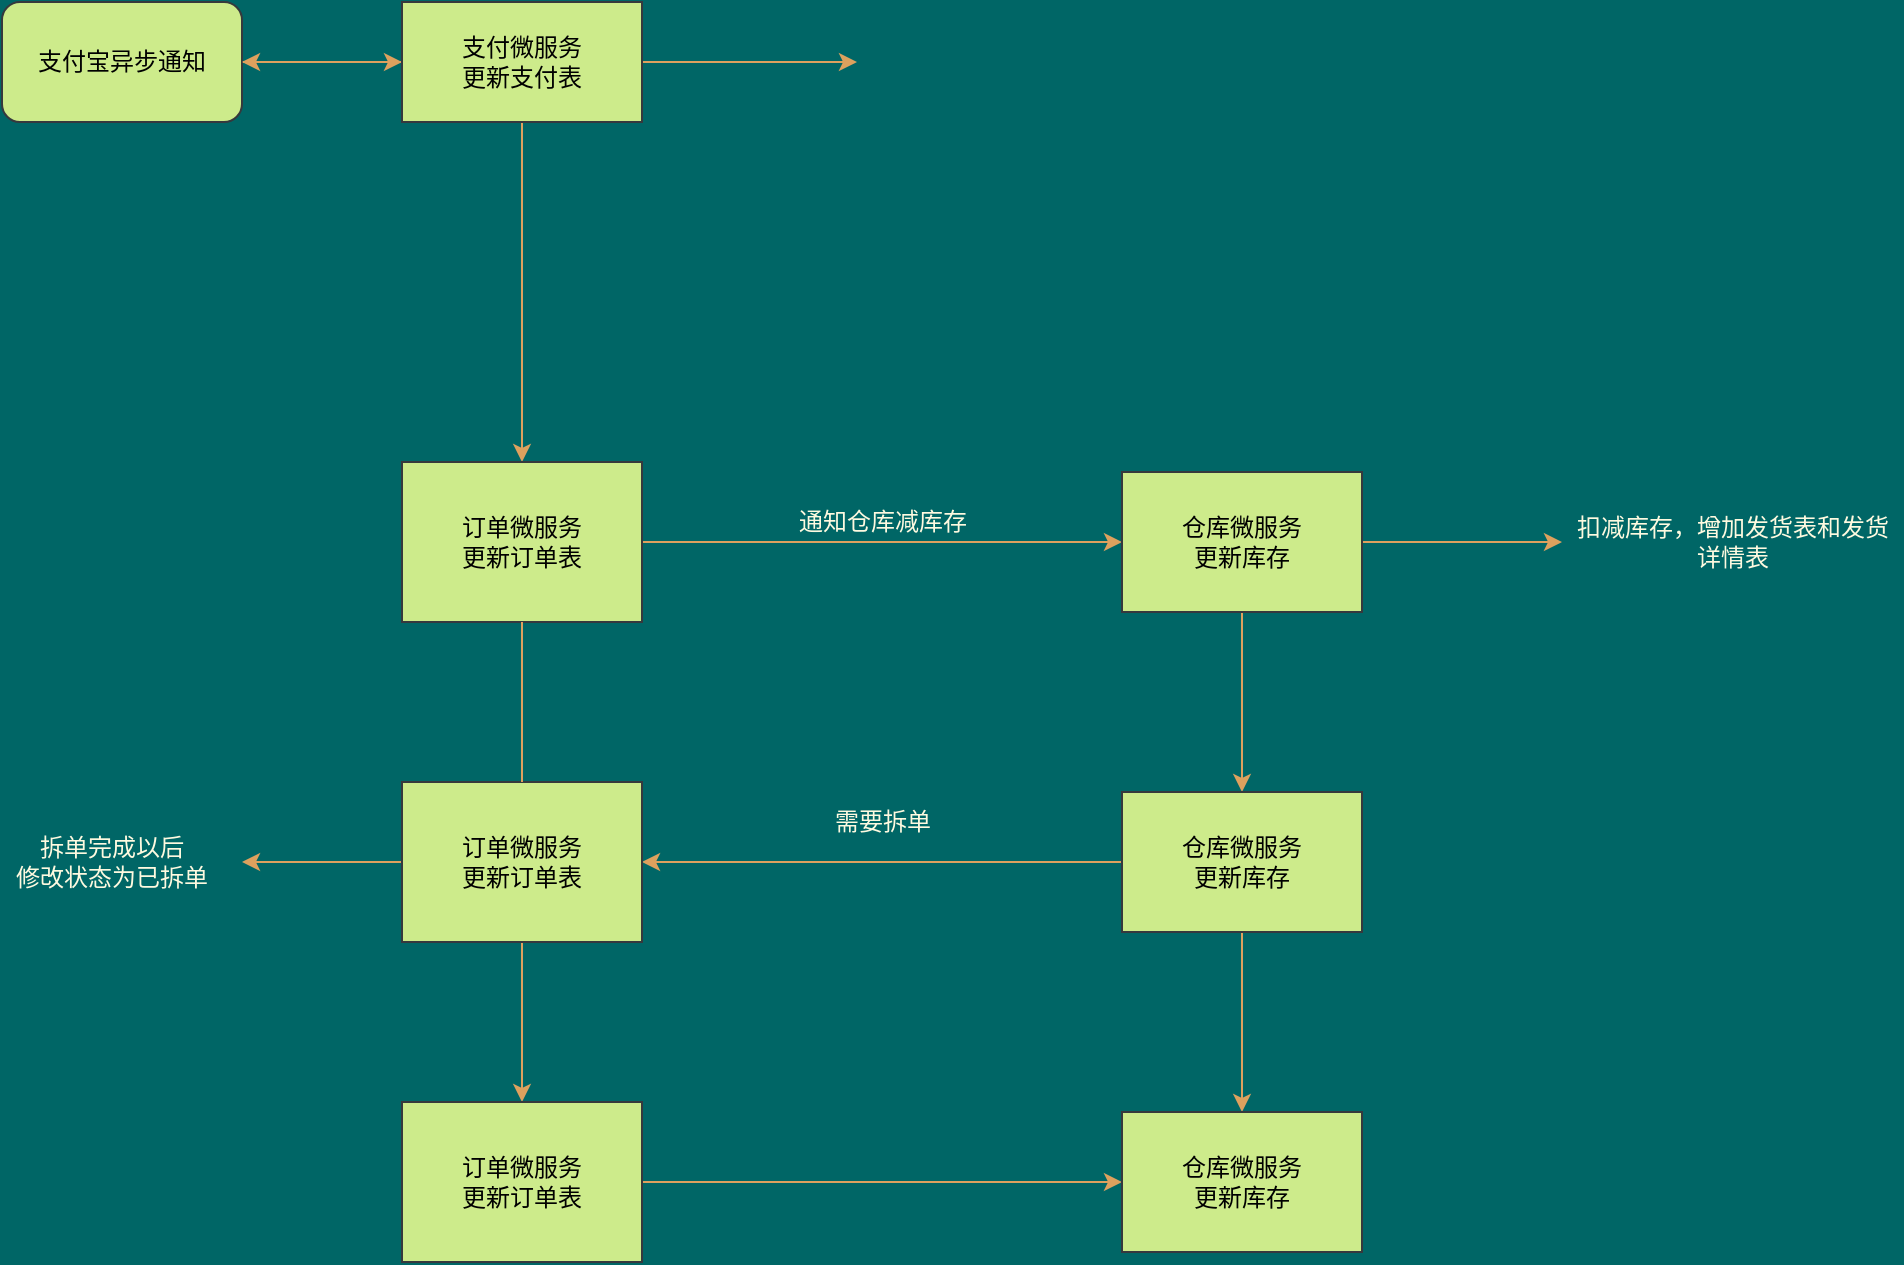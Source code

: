 <mxfile version="14.2.2" type="github">
  <diagram id="ar2vK6DzCe43jqtC_QXZ" name="第 1 页">
    <mxGraphModel dx="1346" dy="884" grid="0" gridSize="10" guides="1" tooltips="1" connect="1" arrows="1" fold="1" page="1" pageScale="1" pageWidth="2000" pageHeight="2500" background="#006666" math="0" shadow="0">
      <root>
        <object label="" id="0">
          <mxCell />
        </object>
        <mxCell id="1" parent="0" />
        <mxCell id="26NzWRgqNHz8Nd0e5YAE-2" value="" style="edgeStyle=orthogonalEdgeStyle;orthogonalLoop=1;jettySize=auto;html=1;strokeColor=#DDA15E;fontColor=#FEFAE0;labelBackgroundColor=#283618;" parent="1" source="_QPw_0OSD-xxOuF4TyRC-1" target="26NzWRgqNHz8Nd0e5YAE-1" edge="1">
          <mxGeometry relative="1" as="geometry" />
        </mxCell>
        <mxCell id="_QPw_0OSD-xxOuF4TyRC-1" value="支付宝异步通知" style="whiteSpace=wrap;html=1;fillColor=#cdeb8b;strokeColor=#36393d;rounded=1;" parent="1" vertex="1">
          <mxGeometry x="20" y="460" width="120" height="60" as="geometry" />
        </mxCell>
        <mxCell id="wIT5nE9xIwOcJZFZ3H59-4" style="edgeStyle=orthogonalEdgeStyle;orthogonalLoop=1;jettySize=auto;html=1;entryX=0.5;entryY=0;entryDx=0;entryDy=0;strokeColor=#DDA15E;fontColor=#FEFAE0;labelBackgroundColor=#283618;" parent="1" source="26NzWRgqNHz8Nd0e5YAE-1" target="26NzWRgqNHz8Nd0e5YAE-3" edge="1">
          <mxGeometry relative="1" as="geometry" />
        </mxCell>
        <mxCell id="6l0h5ySv0cJnV63l-rKp-4" value="" style="edgeStyle=orthogonalEdgeStyle;rounded=0;sketch=0;orthogonalLoop=1;jettySize=auto;html=1;strokeColor=#DDA15E;fillColor=#BC6C25;fontColor=#FEFAE0;" edge="1" parent="1" source="26NzWRgqNHz8Nd0e5YAE-1" target="_QPw_0OSD-xxOuF4TyRC-1">
          <mxGeometry relative="1" as="geometry" />
        </mxCell>
        <mxCell id="6l0h5ySv0cJnV63l-rKp-5" style="edgeStyle=orthogonalEdgeStyle;rounded=0;sketch=0;orthogonalLoop=1;jettySize=auto;html=1;strokeColor=#DDA15E;fillColor=#BC6C25;fontColor=#FEFAE0;" edge="1" parent="1" source="26NzWRgqNHz8Nd0e5YAE-1">
          <mxGeometry relative="1" as="geometry">
            <mxPoint x="447.5" y="490" as="targetPoint" />
          </mxGeometry>
        </mxCell>
        <mxCell id="26NzWRgqNHz8Nd0e5YAE-1" value="支付微服务&lt;br&gt;更新支付表" style="whiteSpace=wrap;html=1;fillColor=#cdeb8b;strokeColor=#36393d;" parent="1" vertex="1">
          <mxGeometry x="220" y="460" width="120" height="60" as="geometry" />
        </mxCell>
        <mxCell id="wIT5nE9xIwOcJZFZ3H59-5" style="edgeStyle=orthogonalEdgeStyle;orthogonalLoop=1;jettySize=auto;html=1;entryX=0;entryY=0.5;entryDx=0;entryDy=0;strokeColor=#DDA15E;fontColor=#FEFAE0;labelBackgroundColor=#283618;" parent="1" source="26NzWRgqNHz8Nd0e5YAE-3" target="26NzWRgqNHz8Nd0e5YAE-5" edge="1">
          <mxGeometry relative="1" as="geometry" />
        </mxCell>
        <mxCell id="26NzWRgqNHz8Nd0e5YAE-3" value="订单微服务&lt;br&gt;更新订单表" style="whiteSpace=wrap;html=1;fillColor=#cdeb8b;strokeColor=#36393d;shadow=0;" parent="1" vertex="1">
          <mxGeometry x="220" y="690" width="120" height="80" as="geometry" />
        </mxCell>
        <mxCell id="wIT5nE9xIwOcJZFZ3H59-10" value="" style="edgeStyle=orthogonalEdgeStyle;orthogonalLoop=1;jettySize=auto;html=1;strokeColor=#DDA15E;fontColor=#FEFAE0;labelBackgroundColor=#283618;" parent="1" source="26NzWRgqNHz8Nd0e5YAE-5" target="wIT5nE9xIwOcJZFZ3H59-9" edge="1">
          <mxGeometry relative="1" as="geometry" />
        </mxCell>
        <mxCell id="wIT5nE9xIwOcJZFZ3H59-12" value="" style="edgeStyle=orthogonalEdgeStyle;orthogonalLoop=1;jettySize=auto;html=1;strokeColor=#DDA15E;fontColor=#FEFAE0;labelBackgroundColor=#283618;" parent="1" source="26NzWRgqNHz8Nd0e5YAE-5" target="wIT5nE9xIwOcJZFZ3H59-11" edge="1">
          <mxGeometry relative="1" as="geometry" />
        </mxCell>
        <mxCell id="26NzWRgqNHz8Nd0e5YAE-5" value="仓库微服务&lt;br&gt;更新库存&lt;br&gt;" style="whiteSpace=wrap;html=1;fillColor=#cdeb8b;strokeColor=#36393d;" parent="1" vertex="1">
          <mxGeometry x="580" y="695" width="120" height="70" as="geometry" />
        </mxCell>
        <mxCell id="wIT5nE9xIwOcJZFZ3H59-6" value="通知仓库减库存" style="text;html=1;align=center;verticalAlign=middle;resizable=0;points=[];autosize=1;rotation=0;fontColor=#FEFAE0;" parent="1" vertex="1">
          <mxGeometry x="410" y="710" width="100" height="20" as="geometry" />
        </mxCell>
        <mxCell id="wIT5nE9xIwOcJZFZ3H59-9" value="扣减库存，增加发货表和发货&lt;br&gt;详情表" style="text;html=1;align=center;verticalAlign=middle;resizable=0;points=[];autosize=1;fontColor=#FEFAE0;" parent="1" vertex="1">
          <mxGeometry x="800" y="715" width="170" height="30" as="geometry" />
        </mxCell>
        <mxCell id="wIT5nE9xIwOcJZFZ3H59-16" style="edgeStyle=orthogonalEdgeStyle;orthogonalLoop=1;jettySize=auto;html=1;strokeColor=#DDA15E;fontColor=#FEFAE0;labelBackgroundColor=#283618;" parent="1" source="wIT5nE9xIwOcJZFZ3H59-11" target="wIT5nE9xIwOcJZFZ3H59-13" edge="1">
          <mxGeometry relative="1" as="geometry" />
        </mxCell>
        <mxCell id="wIT5nE9xIwOcJZFZ3H59-21" value="" style="edgeStyle=orthogonalEdgeStyle;orthogonalLoop=1;jettySize=auto;html=1;strokeColor=#DDA15E;fontColor=#FEFAE0;labelBackgroundColor=#283618;" parent="1" source="wIT5nE9xIwOcJZFZ3H59-11" target="wIT5nE9xIwOcJZFZ3H59-20" edge="1">
          <mxGeometry relative="1" as="geometry" />
        </mxCell>
        <mxCell id="wIT5nE9xIwOcJZFZ3H59-11" value="仓库微服务&lt;br&gt;更新库存&lt;br&gt;" style="whiteSpace=wrap;html=1;fillColor=#cdeb8b;strokeColor=#36393d;" parent="1" vertex="1">
          <mxGeometry x="580" y="855" width="120" height="70" as="geometry" />
        </mxCell>
        <mxCell id="wIT5nE9xIwOcJZFZ3H59-19" value="" style="edgeStyle=orthogonalEdgeStyle;orthogonalLoop=1;jettySize=auto;html=1;strokeColor=#DDA15E;fontColor=#FEFAE0;labelBackgroundColor=#283618;" parent="1" source="wIT5nE9xIwOcJZFZ3H59-13" target="wIT5nE9xIwOcJZFZ3H59-18" edge="1">
          <mxGeometry relative="1" as="geometry" />
        </mxCell>
        <mxCell id="wIT5nE9xIwOcJZFZ3H59-23" value="" style="edgeStyle=orthogonalEdgeStyle;orthogonalLoop=1;jettySize=auto;html=1;strokeColor=#DDA15E;fontColor=#FEFAE0;labelBackgroundColor=#283618;" parent="1" source="wIT5nE9xIwOcJZFZ3H59-13" edge="1">
          <mxGeometry relative="1" as="geometry">
            <mxPoint x="140" y="890" as="targetPoint" />
          </mxGeometry>
        </mxCell>
        <mxCell id="wIT5nE9xIwOcJZFZ3H59-13" value="订单微服务&lt;br&gt;更新订单表" style="whiteSpace=wrap;html=1;fillColor=#cdeb8b;strokeColor=#36393d;labelBackgroundColor=none;" parent="1" vertex="1">
          <mxGeometry x="220" y="850" width="120" height="80" as="geometry" />
        </mxCell>
        <mxCell id="wIT5nE9xIwOcJZFZ3H59-15" value="" style="endArrow=none;html=1;entryX=0.5;entryY=1;entryDx=0;entryDy=0;exitX=0.5;exitY=0;exitDx=0;exitDy=0;strokeColor=#DDA15E;fontColor=#FEFAE0;labelBackgroundColor=#283618;" parent="1" source="wIT5nE9xIwOcJZFZ3H59-13" target="26NzWRgqNHz8Nd0e5YAE-3" edge="1">
          <mxGeometry width="50" height="50" relative="1" as="geometry">
            <mxPoint x="500" y="820" as="sourcePoint" />
            <mxPoint x="550" y="770" as="targetPoint" />
          </mxGeometry>
        </mxCell>
        <mxCell id="wIT5nE9xIwOcJZFZ3H59-17" value="需要拆单&lt;br&gt;" style="text;html=1;align=center;verticalAlign=middle;resizable=0;points=[];autosize=1;fontColor=#FEFAE0;" parent="1" vertex="1">
          <mxGeometry x="430" y="860" width="60" height="20" as="geometry" />
        </mxCell>
        <mxCell id="wIT5nE9xIwOcJZFZ3H59-26" style="edgeStyle=orthogonalEdgeStyle;orthogonalLoop=1;jettySize=auto;html=1;entryX=0;entryY=0.5;entryDx=0;entryDy=0;strokeColor=#DDA15E;fontColor=#FEFAE0;labelBackgroundColor=#283618;" parent="1" source="wIT5nE9xIwOcJZFZ3H59-18" target="wIT5nE9xIwOcJZFZ3H59-20" edge="1">
          <mxGeometry relative="1" as="geometry" />
        </mxCell>
        <mxCell id="wIT5nE9xIwOcJZFZ3H59-18" value="订单微服务&lt;br&gt;更新订单表" style="whiteSpace=wrap;html=1;strokeColor=#36393d;fillColor=#cdeb8b;" parent="1" vertex="1">
          <mxGeometry x="220" y="1010" width="120" height="80" as="geometry" />
        </mxCell>
        <mxCell id="wIT5nE9xIwOcJZFZ3H59-20" value="仓库微服务&lt;br&gt;更新库存&lt;br&gt;" style="whiteSpace=wrap;html=1;fillColor=#cdeb8b;strokeColor=#36393d;" parent="1" vertex="1">
          <mxGeometry x="580" y="1015" width="120" height="70" as="geometry" />
        </mxCell>
        <mxCell id="wIT5nE9xIwOcJZFZ3H59-25" value="&lt;div style=&quot;text-align: center&quot;&gt;&lt;span&gt;拆单完成以后&lt;/span&gt;&lt;/div&gt;&lt;div style=&quot;text-align: center&quot;&gt;&lt;span&gt;修改状态为已拆单&lt;/span&gt;&lt;/div&gt;" style="text;html=1;align=left;verticalAlign=middle;resizable=0;points=[];autosize=1;fontColor=#FEFAE0;" parent="1" vertex="1">
          <mxGeometry x="25" y="875" width="110" height="30" as="geometry" />
        </mxCell>
      </root>
    </mxGraphModel>
  </diagram>
</mxfile>
